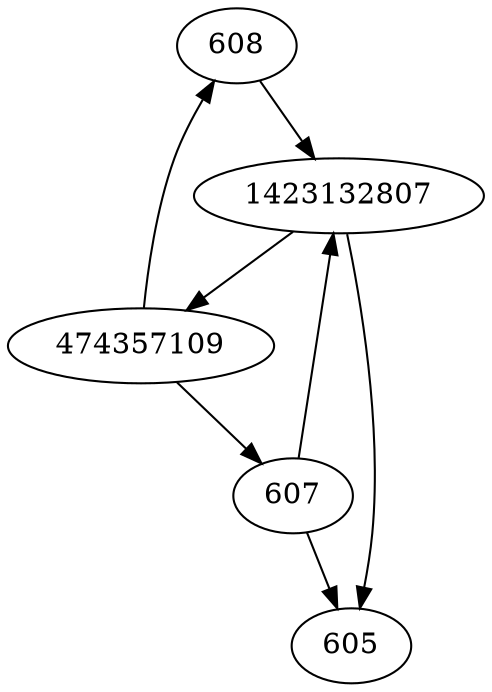 strict digraph  {
608;
1423132807;
474357109;
605;
607;
608 -> 1423132807;
1423132807 -> 605;
1423132807 -> 474357109;
474357109 -> 607;
474357109 -> 608;
607 -> 1423132807;
607 -> 605;
}
